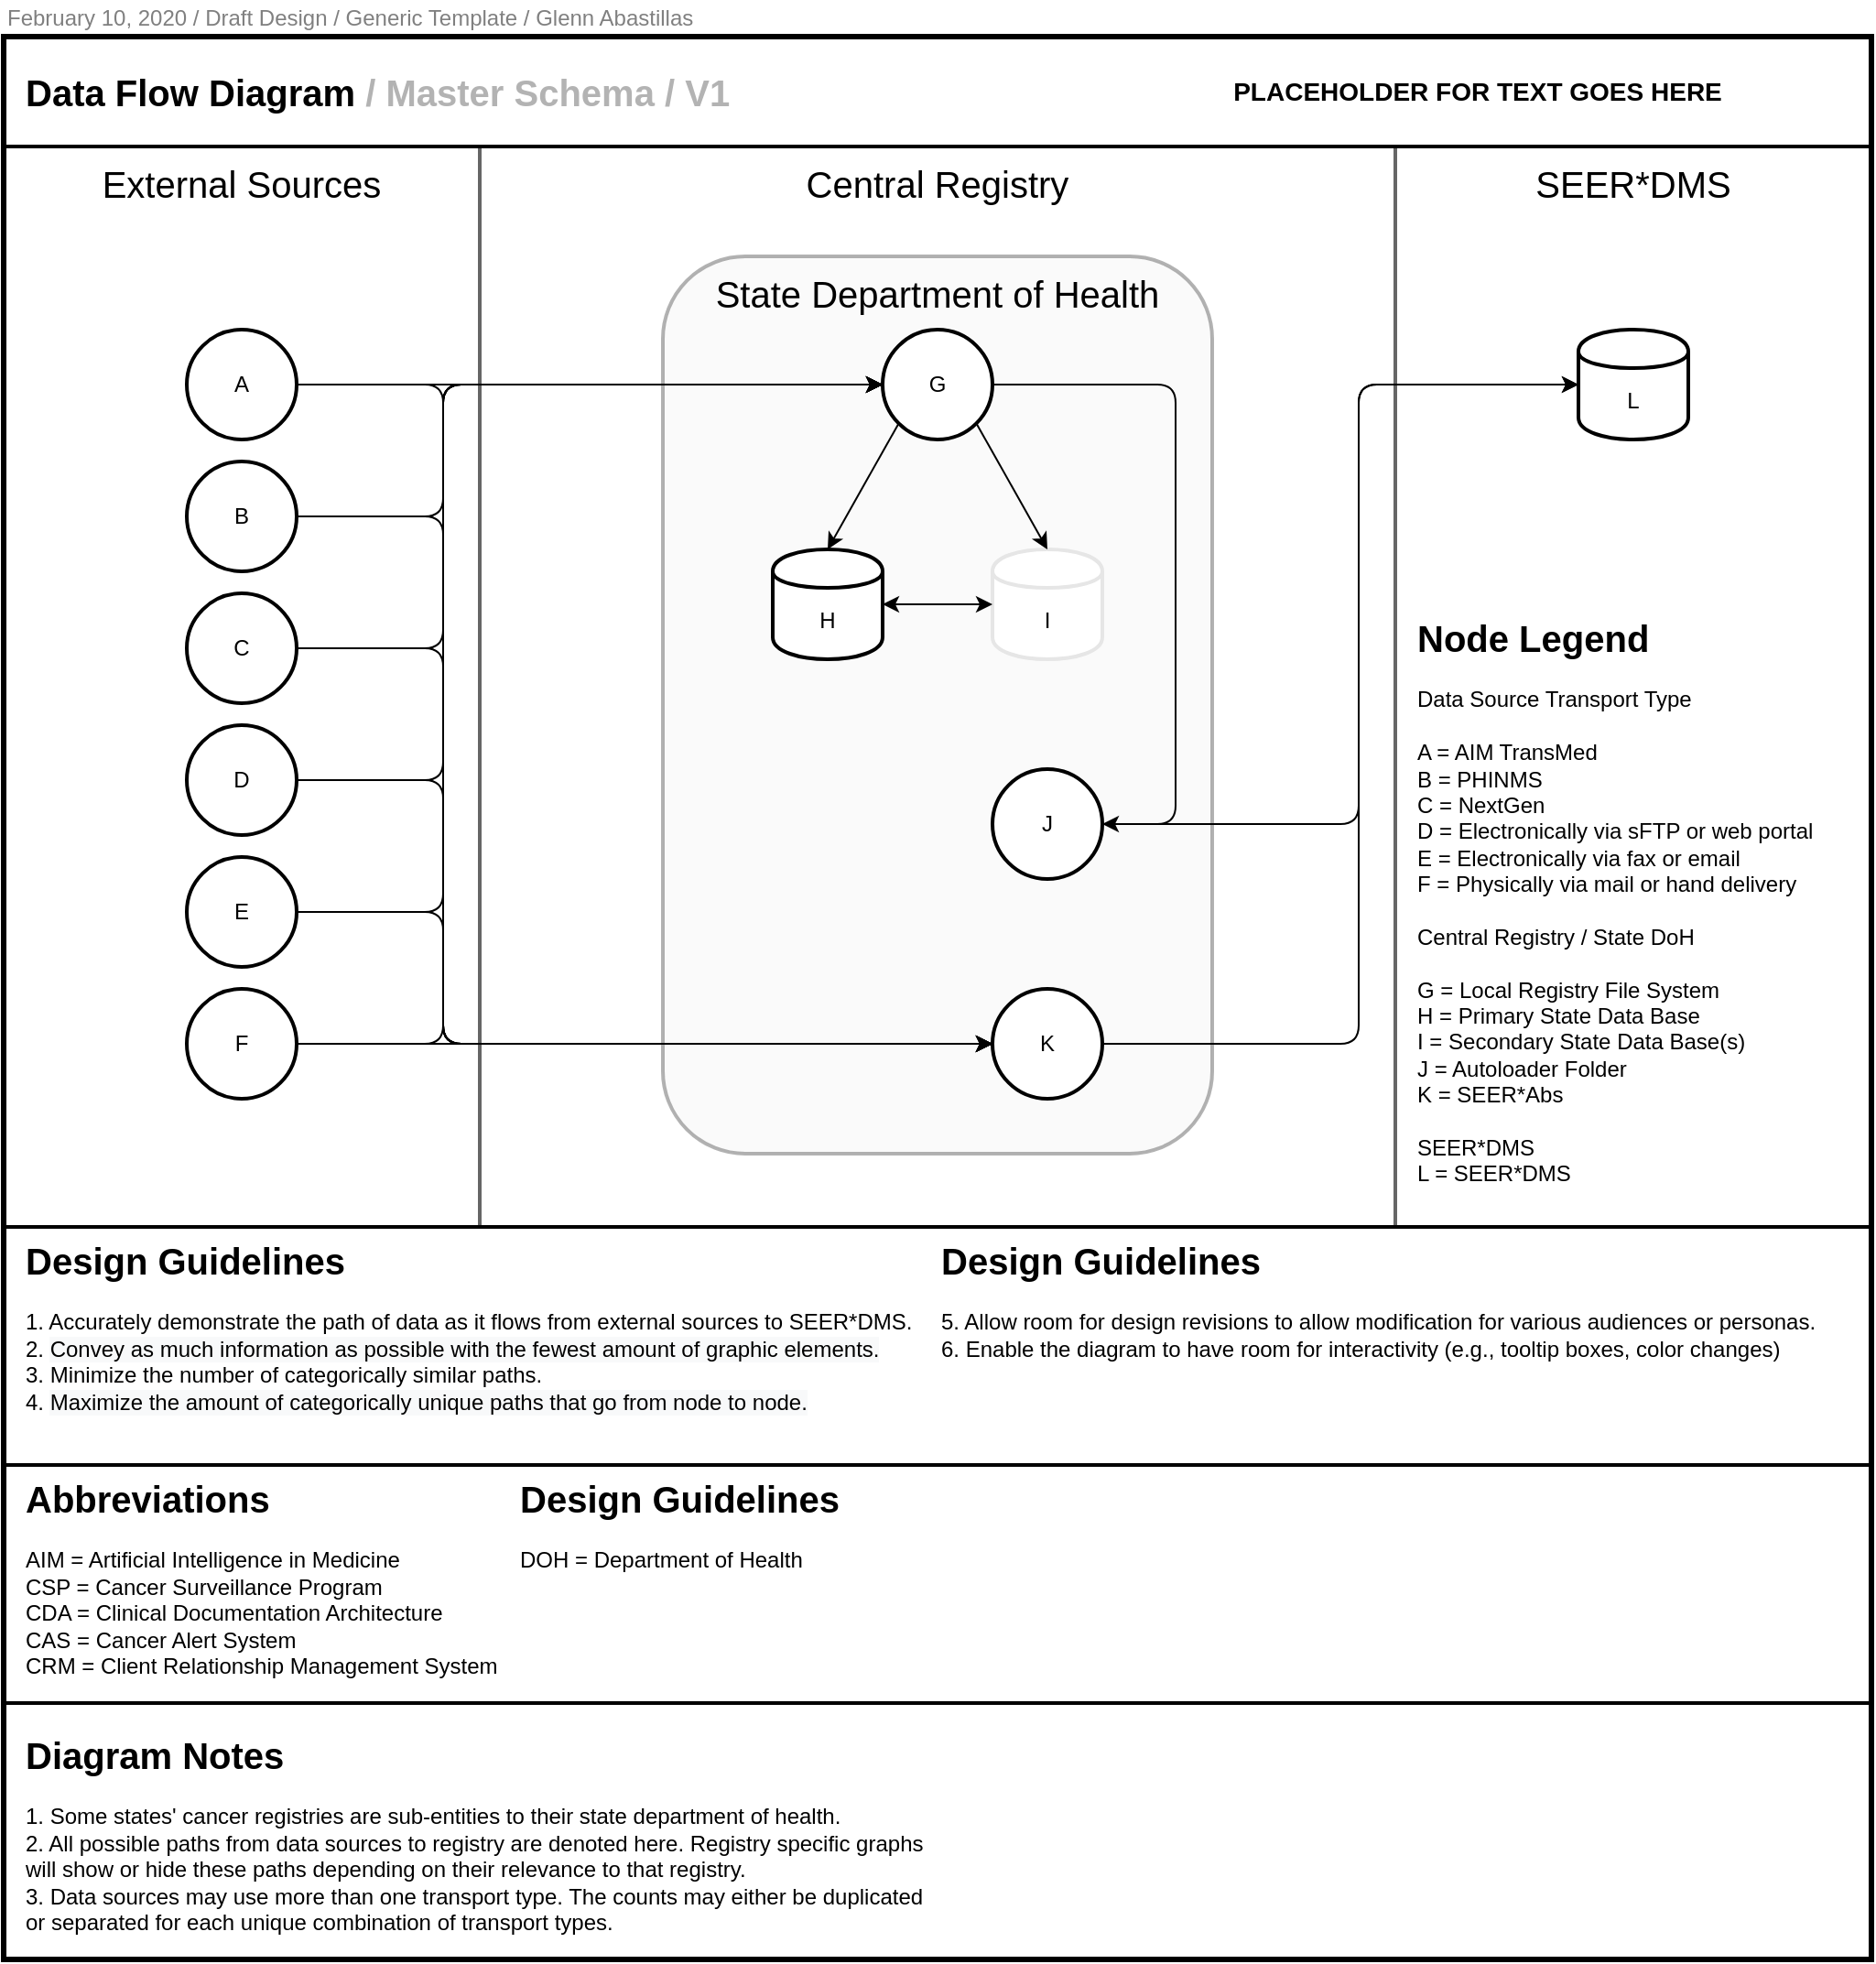 <mxfile type="github" version="12.6.7">
  <diagram id="4_loe-rSwXjhO66IxARF" name="master_schema">
    <mxGraphModel grid="1" dx="1422" dy="792" gridSize="10" guides="1" tooltips="1" connect="1" arrows="1" fold="1" page="1" pageScale="1" pageWidth="1100" pageHeight="850" math="0" shadow="0">
      <root>
        <mxCell id="0"/>
        <mxCell id="2Q-l-OiIUTWmhhpuc4lq-6" value="Regions" parent="0" style=""/>
        <mxCell id="2Q-l-OiIUTWmhhpuc4lq-7" value="" parent="2Q-l-OiIUTWmhhpuc4lq-6" style="rounded=0;whiteSpace=wrap;html=1;strokeWidth=2;fillColor=none;fontSize=14;align=left;strokeColor=#666666;fontColor=#333333;" vertex="1">
          <mxGeometry as="geometry" x="40" y="100" width="260" height="590"/>
        </mxCell>
        <mxCell id="2Q-l-OiIUTWmhhpuc4lq-8" value="" parent="2Q-l-OiIUTWmhhpuc4lq-6" style="rounded=0;whiteSpace=wrap;html=1;strokeWidth=2;fillColor=none;fontSize=14;align=left;strokeColor=#666666;fontColor=#333333;" vertex="1">
          <mxGeometry as="geometry" x="300" y="100" width="500" height="590"/>
        </mxCell>
        <mxCell id="2Q-l-OiIUTWmhhpuc4lq-9" value="" parent="2Q-l-OiIUTWmhhpuc4lq-6" style="rounded=0;whiteSpace=wrap;html=1;strokeWidth=2;fillColor=none;fontSize=14;align=left;strokeColor=#666666;fontColor=#333333;" vertex="1">
          <mxGeometry as="geometry" x="800" y="100" width="260" height="590"/>
        </mxCell>
        <mxCell id="2Q-l-OiIUTWmhhpuc4lq-22" value="" parent="2Q-l-OiIUTWmhhpuc4lq-6" style="rounded=1;whiteSpace=wrap;html=1;strokeWidth=2;fillColor=#f5f5f5;fontSize=14;align=left;strokeColor=#666666;fontColor=#333333;opacity=50;" vertex="1">
          <mxGeometry as="geometry" x="400" y="160" width="300" height="490"/>
        </mxCell>
        <mxCell id="1" value="Frame" parent="0" style=""/>
        <mxCell id="2Q-l-OiIUTWmhhpuc4lq-21" value="" parent="1" style="rounded=0;whiteSpace=wrap;html=1;strokeWidth=2;fillColor=none;" vertex="1">
          <mxGeometry as="geometry" x="40" y="820" width="1020" height="130"/>
        </mxCell>
        <mxCell id="EVoNSvgZZDJ8XkAlmknF-9" value="" parent="1" style="rounded=0;whiteSpace=wrap;html=1;strokeWidth=3;fillColor=none;" vertex="1">
          <mxGeometry as="geometry" x="40" y="40" width="1020" height="1050"/>
        </mxCell>
        <mxCell id="EVoNSvgZZDJ8XkAlmknF-19" value="" parent="1" style="rounded=0;whiteSpace=wrap;html=1;strokeWidth=2;fillColor=none;" vertex="1">
          <mxGeometry as="geometry" x="40" y="40" width="1020" height="60"/>
        </mxCell>
        <mxCell id="EVoNSvgZZDJ8XkAlmknF-20" value="&lt;div align=&quot;left&quot; style=&quot;font-size: 20px&quot;&gt;Data Flow Diagram &lt;font color=&quot;#b3b3b3&quot;&gt;/ Master Schema / V1&lt;/font&gt;&lt;/div&gt;" parent="1" style="rounded=0;whiteSpace=wrap;html=1;strokeWidth=4;fillColor=none;align=left;fontSize=20;fontStyle=1;strokeColor=none;" vertex="1">
          <mxGeometry as="geometry" x="50" y="50" width="510" height="40"/>
        </mxCell>
        <mxCell id="EVoNSvgZZDJ8XkAlmknF-21" value="&lt;div align=&quot;center&quot; style=&quot;font-size: 14px&quot;&gt;PLACEHOLDER FOR TEXT GOES HERE&lt;/div&gt;" parent="1" style="rounded=0;whiteSpace=wrap;html=1;strokeWidth=4;fillColor=none;align=center;fontSize=20;fontStyle=1;strokeColor=none;" vertex="1">
          <mxGeometry as="geometry" x="650" y="50" width="390" height="40"/>
        </mxCell>
        <mxCell id="EVoNSvgZZDJ8XkAlmknF-33" value="" parent="1" style="rounded=0;whiteSpace=wrap;html=1;strokeWidth=2;fillColor=none;" vertex="1">
          <mxGeometry as="geometry" x="40" y="690" width="1020" height="130"/>
        </mxCell>
        <mxCell id="2Q-l-OiIUTWmhhpuc4lq-1" value="&lt;div align=&quot;left&quot; style=&quot;font-size: 20px&quot;&gt;&lt;font style=&quot;font-size: 20px&quot;&gt;&lt;b&gt;Design Guidelines&lt;/b&gt;&lt;/font&gt;&lt;/div&gt;&lt;div align=&quot;left&quot; style=&quot;font-size: 12px&quot;&gt;&lt;font style=&quot;font-size: 12px&quot;&gt;&lt;span style=&quot;font-size: 12px&quot;&gt;&lt;br&gt;&lt;/span&gt;&lt;/font&gt;&lt;/div&gt;&lt;div align=&quot;left&quot; style=&quot;font-size: 12px&quot;&gt;&lt;font style=&quot;font-size: 12px&quot;&gt;&lt;span style=&quot;font-size: 12px&quot;&gt;1. Accurately demonstrate the path of data as it flows from external sources to SEER*DMS.&lt;/span&gt;&lt;/font&gt;&lt;/div&gt;&lt;div align=&quot;left&quot; style=&quot;font-size: 12px&quot;&gt;&lt;font style=&quot;font-size: 12px&quot;&gt;&lt;span style=&quot;font-size: 12px&quot;&gt;2. &lt;span style=&quot;display: inline ; float: none ; background-color: rgb(248 , 249 , 250) ; color: rgb(0 , 0 , 0) ; font-family: &amp;#34;helvetica&amp;#34; ; font-size: 12px ; font-style: normal ; font-variant: normal ; font-weight: 400 ; letter-spacing: normal ; text-align: left ; text-decoration: none ; text-indent: 0px ; text-transform: none ; white-space: normal ; word-spacing: 0px&quot;&gt;Convey as much information as possible with the fewest amount of graphic elements.&lt;/span&gt;&lt;/span&gt;&lt;/font&gt;&lt;/div&gt;&lt;div align=&quot;left&quot; style=&quot;font-size: 12px&quot;&gt;&lt;font style=&quot;font-size: 12px&quot;&gt;&lt;span style=&quot;font-size: 12px&quot;&gt;3. Minimize the number of categorically similar paths.&lt;/span&gt;&lt;/font&gt;&lt;/div&gt;&lt;div align=&quot;left&quot; style=&quot;font-size: 12px&quot;&gt;&lt;font style=&quot;font-size: 12px&quot;&gt;&lt;span style=&quot;font-size: 12px&quot;&gt;4.&amp;nbsp;&lt;span style=&quot;background-color: rgb(248 , 249 , 250) ; color: rgb(0 , 0 , 0) ; display: inline ; float: none ; font-family: &amp;#34;helvetica&amp;#34; ; font-size: 12px ; font-style: normal ; font-variant: normal ; font-weight: 400 ; letter-spacing: normal ; text-align: left ; text-decoration: none ; text-indent: 0px ; text-transform: none ; white-space: normal ; word-spacing: 0px&quot;&gt;&lt;/span&gt;&lt;span style=&quot;display: inline ; float: none ; background-color: rgb(248 , 249 , 250) ; color: rgb(0 , 0 , 0) ; font-family: &amp;#34;helvetica&amp;#34; ; font-size: 12px ; font-style: normal ; font-variant: normal ; font-weight: 400 ; letter-spacing: normal ; text-align: left ; text-decoration: none ; text-indent: 0px ; text-transform: none ; white-space: normal ; word-spacing: 0px&quot;&gt;Maximize the amount of categorically unique paths that go from node to node.&lt;/span&gt;&lt;/span&gt;&lt;/font&gt;&lt;/div&gt;&lt;div align=&quot;left&quot; style=&quot;font-size: 12px&quot;&gt;&lt;span style=&quot;font-size: 12px&quot;&gt;&lt;/span&gt;&lt;font style=&quot;font-size: 12px&quot;&gt;&lt;/font&gt;&lt;/div&gt;" parent="1" style="rounded=0;whiteSpace=wrap;html=1;strokeWidth=4;fillColor=none;align=left;fontSize=12;fontStyle=0;strokeColor=none;verticalAlign=top;" vertex="1">
          <mxGeometry as="geometry" x="50" y="690" width="500" height="130"/>
        </mxCell>
        <mxCell id="2Q-l-OiIUTWmhhpuc4lq-10" value="External Sources" parent="1" style="rounded=0;whiteSpace=wrap;html=1;strokeWidth=4;fillColor=none;align=center;fontSize=20;fontStyle=0;strokeColor=none;" vertex="1">
          <mxGeometry as="geometry" x="40" y="100" width="260" height="40"/>
        </mxCell>
        <mxCell id="2Q-l-OiIUTWmhhpuc4lq-11" value="Central Registry" parent="1" style="rounded=0;whiteSpace=wrap;html=1;strokeWidth=4;fillColor=none;align=center;fontSize=20;fontStyle=0;strokeColor=none;" vertex="1">
          <mxGeometry as="geometry" x="300" y="100" width="500" height="40"/>
        </mxCell>
        <mxCell id="2Q-l-OiIUTWmhhpuc4lq-12" value="SEER*DMS" parent="1" style="rounded=0;whiteSpace=wrap;html=1;strokeWidth=4;fillColor=none;align=center;fontSize=20;fontStyle=0;strokeColor=none;" vertex="1">
          <mxGeometry as="geometry" x="800" y="100" width="260" height="40"/>
        </mxCell>
        <mxCell id="2Q-l-OiIUTWmhhpuc4lq-13" value="&lt;div style=&quot;font-size: 12px&quot;&gt;&lt;font color=&quot;#808080&quot;&gt;February 10, 2020 / Draft Design / Generic Template / Glenn Abastillas&lt;/font&gt;&lt;/div&gt;" parent="1" style="rounded=0;whiteSpace=wrap;html=1;strokeWidth=4;fillColor=none;align=left;fontSize=12;fontStyle=0;strokeColor=none;" vertex="1">
          <mxGeometry as="geometry" x="40" y="20" width="390" height="20"/>
        </mxCell>
        <mxCell id="2Q-l-OiIUTWmhhpuc4lq-14" value="&lt;div align=&quot;left&quot; style=&quot;font-size: 20px&quot;&gt;&lt;font color=&quot;transparent&quot; style=&quot;font-size: 20px&quot;&gt;&lt;b&gt;Design Guidelines&lt;/b&gt;&lt;/font&gt;&lt;/div&gt;&lt;div align=&quot;left&quot; style=&quot;font-size: 12px&quot;&gt;&lt;font style=&quot;font-size: 12px&quot;&gt;&lt;span style=&quot;font-size: 12px&quot;&gt;&lt;font color=&quot;transparent&quot;&gt;&lt;/font&gt;&lt;br&gt;&lt;/span&gt;&lt;/font&gt;&lt;/div&gt;&lt;div align=&quot;left&quot; style=&quot;font-size: 12px&quot;&gt;&lt;font style=&quot;font-size: 12px&quot;&gt;&lt;span style=&quot;font-size: 12px&quot;&gt;5. Allow room for design revisions to allow modification for various audiences or personas.&lt;/span&gt;&lt;/font&gt;&lt;/div&gt;&lt;div align=&quot;left&quot; style=&quot;font-size: 12px&quot;&gt;&lt;font style=&quot;font-size: 12px&quot;&gt;&lt;span style=&quot;font-size: 12px&quot;&gt;6. Enable the diagram to have room for interactivity (e.g., tooltip boxes, color changes)&lt;/span&gt;&lt;/font&gt;&lt;br&gt;&lt;/div&gt;&lt;div align=&quot;left&quot; style=&quot;font-size: 12px&quot;&gt;&lt;/div&gt;&lt;div align=&quot;left&quot; style=&quot;font-size: 12px&quot;&gt;&lt;span style=&quot;font-size: 12px&quot;&gt;&lt;/span&gt;&lt;font style=&quot;font-size: 12px&quot;&gt;&lt;/font&gt;&lt;/div&gt;" parent="1" style="rounded=0;whiteSpace=wrap;html=1;strokeWidth=4;fillColor=none;align=left;fontSize=12;fontStyle=0;strokeColor=none;verticalAlign=top;" vertex="1">
          <mxGeometry as="geometry" x="550" y="690" width="500" height="130"/>
        </mxCell>
        <mxCell id="2Q-l-OiIUTWmhhpuc4lq-15" value="&lt;div align=&quot;left&quot; style=&quot;font-size: 20px&quot;&gt;&lt;b&gt;Node Legend&lt;/b&gt;&lt;/div&gt;&lt;div align=&quot;left&quot; style=&quot;font-size: 12px&quot;&gt;&lt;font style=&quot;font-size: 12px&quot;&gt;&lt;span style=&quot;font-size: 12px&quot;&gt;&lt;font color=&quot;transparent&quot;&gt;&lt;/font&gt;&lt;font color=&quot;#000000&quot;&gt;&lt;/font&gt;&lt;b&gt;&lt;/b&gt;&lt;b&gt;&lt;/b&gt;&lt;br&gt;&lt;/span&gt;&lt;/font&gt;&lt;/div&gt;&lt;div align=&quot;left&quot; style=&quot;font-size: 12px&quot;&gt;&lt;font style=&quot;font-size: 12px&quot;&gt;&lt;span style=&quot;font-size: 12px&quot;&gt;Data Source Transport Type&lt;/span&gt;&lt;/font&gt;&lt;/div&gt;&lt;div align=&quot;left&quot; style=&quot;font-size: 12px&quot;&gt;&lt;font style=&quot;font-size: 12px&quot;&gt;&lt;span style=&quot;font-size: 12px&quot;&gt;&lt;br&gt;&lt;/span&gt;&lt;/font&gt;&lt;/div&gt;&lt;div align=&quot;left&quot; style=&quot;font-size: 12px&quot;&gt;&lt;font style=&quot;font-size: 12px&quot;&gt;&lt;span style=&quot;font-size: 12px&quot;&gt;A = AIM TransMed&lt;/span&gt;&lt;/font&gt;&lt;/div&gt;&lt;div align=&quot;left&quot; style=&quot;font-size: 12px&quot;&gt;&lt;font style=&quot;font-size: 12px&quot;&gt;&lt;span style=&quot;font-size: 12px&quot;&gt;B = PHINMS&lt;/span&gt;&lt;/font&gt;&lt;/div&gt;&lt;div align=&quot;left&quot; style=&quot;font-size: 12px&quot;&gt;&lt;font style=&quot;font-size: 12px&quot;&gt;&lt;span style=&quot;font-size: 12px&quot;&gt;C = NextGen&lt;/span&gt;&lt;/font&gt;&lt;/div&gt;&lt;div align=&quot;left&quot; style=&quot;font-size: 12px&quot;&gt;&lt;font style=&quot;font-size: 12px&quot;&gt;&lt;span style=&quot;font-size: 12px&quot;&gt;D = Electronically via sFTP or web portal&lt;/span&gt;&lt;/font&gt;&lt;/div&gt;&lt;div align=&quot;left&quot; style=&quot;font-size: 12px&quot;&gt;&lt;font style=&quot;font-size: 12px&quot;&gt;&lt;span style=&quot;font-size: 12px&quot;&gt;E = Electronically via fax or email&lt;/span&gt;&lt;/font&gt;&lt;/div&gt;&lt;div align=&quot;left&quot; style=&quot;font-size: 12px&quot;&gt;&lt;font style=&quot;font-size: 12px&quot;&gt;&lt;span style=&quot;font-size: 12px&quot;&gt;F = Physically via mail or hand delivery&lt;/span&gt;&lt;/font&gt;&lt;/div&gt;&lt;div align=&quot;left&quot; style=&quot;font-size: 12px&quot;&gt;&lt;br&gt;&lt;/div&gt;&lt;div align=&quot;left&quot; style=&quot;font-size: 12px&quot;&gt;Central Registry / State DoH&lt;/div&gt;&lt;div align=&quot;left&quot; style=&quot;font-size: 12px&quot;&gt;&lt;br&gt;&lt;/div&gt;&lt;div align=&quot;left&quot; style=&quot;font-size: 12px&quot;&gt;G = Local Registry File System&lt;/div&gt;&lt;div align=&quot;left&quot; style=&quot;font-size: 12px&quot;&gt;H = Primary State Data Base&lt;/div&gt;&lt;div align=&quot;left&quot; style=&quot;font-size: 12px&quot;&gt;I = Secondary State Data Base(s)&lt;/div&gt;&lt;div align=&quot;left&quot; style=&quot;font-size: 12px&quot;&gt;J = Autoloader Folder&lt;/div&gt;&lt;div align=&quot;left&quot; style=&quot;font-size: 12px&quot;&gt;K = SEER*Abs&lt;/div&gt;&lt;div align=&quot;left&quot; style=&quot;font-size: 12px&quot;&gt;&lt;br&gt;&lt;/div&gt;&lt;div align=&quot;left&quot; style=&quot;font-size: 12px&quot;&gt;SEER*DMS&lt;/div&gt;&lt;div align=&quot;left&quot; style=&quot;font-size: 12px&quot;&gt;L = SEER*DMS&lt;/div&gt;" parent="1" style="rounded=0;whiteSpace=wrap;html=1;strokeWidth=4;fillColor=none;align=left;fontSize=12;fontStyle=0;strokeColor=none;verticalAlign=top;" vertex="1">
          <mxGeometry as="geometry" x="810" y="350" width="240" height="330"/>
        </mxCell>
        <mxCell id="2Q-l-OiIUTWmhhpuc4lq-17" value="&lt;div align=&quot;left&quot; style=&quot;font-size: 20px&quot;&gt;&lt;font style=&quot;font-size: 20px&quot;&gt;&lt;b&gt;Abbreviations&lt;/b&gt;&lt;/font&gt;&lt;/div&gt;&lt;div align=&quot;left&quot; style=&quot;font-size: 12px&quot;&gt;&lt;font style=&quot;font-size: 12px&quot;&gt;&lt;span style=&quot;font-size: 12px&quot;&gt;&lt;br&gt;&lt;/span&gt;&lt;/font&gt;&lt;/div&gt;&lt;div align=&quot;left&quot; style=&quot;font-size: 12px&quot;&gt;&lt;font style=&quot;font-size: 12px&quot;&gt;&lt;span style=&quot;font-size: 12px&quot;&gt;AIM = Artificial Intelligence in Medicine&lt;/span&gt;&lt;/font&gt;&lt;/div&gt;&lt;div align=&quot;left&quot; style=&quot;font-size: 12px&quot;&gt;&lt;font style=&quot;font-size: 12px&quot;&gt;&lt;span style=&quot;font-size: 12px&quot;&gt;CSP = Cancer Surveillance Program&lt;/span&gt;&lt;/font&gt;&lt;/div&gt;&lt;div align=&quot;left&quot; style=&quot;font-size: 12px&quot;&gt;&lt;font style=&quot;font-size: 12px&quot;&gt;&lt;span style=&quot;font-size: 12px&quot;&gt;CDA = Clinical Documentation Architecture&lt;/span&gt;&lt;/font&gt;&lt;/div&gt;&lt;div align=&quot;left&quot; style=&quot;font-size: 12px&quot;&gt;&lt;font style=&quot;font-size: 12px&quot;&gt;&lt;span style=&quot;font-size: 12px&quot;&gt;CAS = Cancer Alert System&lt;/span&gt;&lt;/font&gt;&lt;/div&gt;&lt;div align=&quot;left&quot; style=&quot;font-size: 12px&quot;&gt;&lt;font style=&quot;font-size: 12px&quot;&gt;&lt;span style=&quot;font-size: 12px&quot;&gt;CRM = Client Relationship Management System&lt;/span&gt;&lt;/font&gt;&lt;/div&gt;&lt;div align=&quot;left&quot; style=&quot;font-size: 12px&quot;&gt;&lt;font style=&quot;font-size: 12px&quot;&gt;&lt;span style=&quot;font-size: 12px&quot;&gt;&lt;br&gt;&lt;/span&gt;&lt;/font&gt;&lt;/div&gt;" parent="1" style="rounded=0;whiteSpace=wrap;html=1;strokeWidth=4;fillColor=none;align=left;fontSize=12;fontStyle=0;strokeColor=none;verticalAlign=top;" vertex="1">
          <mxGeometry as="geometry" x="50" y="820" width="270" height="130"/>
        </mxCell>
        <mxCell id="2Q-l-OiIUTWmhhpuc4lq-18" value="&lt;div align=&quot;left&quot; style=&quot;font-size: 20px&quot;&gt;&lt;font color=&quot;transparent&quot; style=&quot;font-size: 20px&quot;&gt;&lt;b&gt;Design Guidelines&lt;/b&gt;&lt;/font&gt;&lt;/div&gt;&lt;div align=&quot;left&quot; style=&quot;font-size: 12px&quot;&gt;&lt;font style=&quot;font-size: 12px&quot;&gt;&lt;span style=&quot;font-size: 12px&quot;&gt;&lt;font color=&quot;transparent&quot;&gt;&lt;/font&gt;&lt;br&gt;&lt;/span&gt;&lt;/font&gt;&lt;/div&gt;&lt;div align=&quot;left&quot; style=&quot;font-size: 12px&quot;&gt;&lt;font style=&quot;font-size: 12px&quot;&gt;&lt;span style=&quot;font-size: 12px&quot;&gt;DOH = Department of Health&lt;/span&gt;&lt;/font&gt;&lt;/div&gt;&lt;div align=&quot;left&quot; style=&quot;font-size: 12px&quot;&gt;&lt;br&gt;&lt;/div&gt;&lt;div align=&quot;left&quot; style=&quot;font-size: 12px&quot;&gt;&lt;/div&gt;&lt;div align=&quot;left&quot; style=&quot;font-size: 12px&quot;&gt;&lt;span style=&quot;font-size: 12px&quot;&gt;&lt;/span&gt;&lt;font style=&quot;font-size: 12px&quot;&gt;&lt;/font&gt;&lt;/div&gt;" parent="1" style="rounded=0;whiteSpace=wrap;html=1;strokeWidth=4;fillColor=none;align=left;fontSize=12;fontStyle=0;strokeColor=none;verticalAlign=top;" vertex="1">
          <mxGeometry as="geometry" x="320" y="820" width="320" height="130"/>
        </mxCell>
        <mxCell id="2Q-l-OiIUTWmhhpuc4lq-23" value="State Department of Health" parent="1" style="rounded=0;whiteSpace=wrap;html=1;strokeWidth=4;fillColor=none;align=center;fontSize=20;fontStyle=0;strokeColor=none;" vertex="1">
          <mxGeometry as="geometry" x="300" y="160" width="500" height="40"/>
        </mxCell>
        <mxCell id="2Q-l-OiIUTWmhhpuc4lq-24" value="&lt;div align=&quot;left&quot; style=&quot;font-size: 20px&quot;&gt;&lt;font style=&quot;font-size: 20px&quot;&gt;&lt;b&gt;Diagram Notes&lt;/b&gt;&lt;/font&gt;&lt;/div&gt;&lt;div align=&quot;left&quot; style=&quot;font-size: 12px&quot;&gt;&lt;br&gt;&lt;/div&gt;&lt;div align=&quot;left&quot; style=&quot;font-size: 12px&quot;&gt;1. Some states&#39; cancer registries are sub-entities to their state department of health.&lt;/div&gt;&lt;div align=&quot;left&quot; style=&quot;font-size: 12px&quot;&gt;2. All possible paths from data sources to registry are denoted here. Registry specific graphs will show or hide these paths depending on their relevance to that registry.&lt;/div&gt;&lt;div align=&quot;left&quot; style=&quot;font-size: 12px&quot;&gt;3. Data sources may use more than one transport type. The counts may either be duplicated or separated for each unique combination of transport types.&lt;/div&gt;" parent="1" style="rounded=0;whiteSpace=wrap;html=1;strokeWidth=4;fillColor=none;align=left;fontSize=12;fontStyle=0;strokeColor=none;verticalAlign=top;" vertex="1">
          <mxGeometry as="geometry" x="50" y="960" width="500" height="130"/>
        </mxCell>
        <mxCell id="EVoNSvgZZDJ8XkAlmknF-10" value="Nodes" parent="0" style=""/>
        <mxCell id="EVoNSvgZZDJ8XkAlmknF-11" value="A" parent="EVoNSvgZZDJ8XkAlmknF-10" style="ellipse;whiteSpace=wrap;html=1;strokeWidth=2;flipV=1;" vertex="1">
          <mxGeometry as="geometry" x="140" y="200" width="60" height="60"/>
        </mxCell>
        <mxCell id="EVoNSvgZZDJ8XkAlmknF-12" value="G" parent="EVoNSvgZZDJ8XkAlmknF-10" style="ellipse;whiteSpace=wrap;html=1;strokeWidth=2;" vertex="1">
          <mxGeometry as="geometry" x="520" y="200" width="60" height="60"/>
        </mxCell>
        <mxCell id="EVoNSvgZZDJ8XkAlmknF-14" value="K" parent="EVoNSvgZZDJ8XkAlmknF-10" style="ellipse;whiteSpace=wrap;html=1;strokeWidth=2;" vertex="1">
          <mxGeometry as="geometry" x="580" y="560" width="60" height="60"/>
        </mxCell>
        <mxCell id="EVoNSvgZZDJ8XkAlmknF-16" value="J" parent="EVoNSvgZZDJ8XkAlmknF-10" style="ellipse;whiteSpace=wrap;html=1;strokeWidth=2;" vertex="1">
          <mxGeometry as="geometry" x="580" y="440" width="60" height="60"/>
        </mxCell>
        <mxCell id="EVoNSvgZZDJ8XkAlmknF-22" value="B" parent="EVoNSvgZZDJ8XkAlmknF-10" style="ellipse;whiteSpace=wrap;html=1;strokeWidth=2;flipV=1;" vertex="1">
          <mxGeometry as="geometry" x="140" y="272" width="60" height="60"/>
        </mxCell>
        <mxCell id="EVoNSvgZZDJ8XkAlmknF-23" value="C" parent="EVoNSvgZZDJ8XkAlmknF-10" style="ellipse;whiteSpace=wrap;html=1;strokeWidth=2;flipV=1;" vertex="1">
          <mxGeometry as="geometry" x="140" y="344" width="60" height="60"/>
        </mxCell>
        <mxCell id="EVoNSvgZZDJ8XkAlmknF-24" value="D" parent="EVoNSvgZZDJ8XkAlmknF-10" style="ellipse;whiteSpace=wrap;html=1;strokeWidth=2;flipV=1;" vertex="1">
          <mxGeometry as="geometry" x="140" y="416" width="60" height="60"/>
        </mxCell>
        <mxCell id="EVoNSvgZZDJ8XkAlmknF-25" value="E" parent="EVoNSvgZZDJ8XkAlmknF-10" style="ellipse;whiteSpace=wrap;html=1;strokeWidth=2;flipV=1;" vertex="1">
          <mxGeometry as="geometry" x="140" y="488" width="60" height="60"/>
        </mxCell>
        <mxCell id="2Q-l-OiIUTWmhhpuc4lq-5" value="F" parent="EVoNSvgZZDJ8XkAlmknF-10" style="ellipse;whiteSpace=wrap;html=1;strokeWidth=2;flipV=1;" vertex="1">
          <mxGeometry as="geometry" x="140" y="560" width="60" height="60"/>
        </mxCell>
        <mxCell id="2Q-l-OiIUTWmhhpuc4lq-65" value="&lt;div align=&quot;center&quot;&gt;H&lt;/div&gt;" parent="EVoNSvgZZDJ8XkAlmknF-10" style="shape=cylinder;whiteSpace=wrap;html=1;boundedLbl=1;backgroundOutline=1;strokeWidth=2;fillColor=#ffffff;fontSize=12;align=center;" vertex="1">
          <mxGeometry as="geometry" x="460" y="320" width="60" height="60"/>
        </mxCell>
        <mxCell id="2Q-l-OiIUTWmhhpuc4lq-66" value="&lt;div align=&quot;center&quot;&gt;I&lt;/div&gt;" parent="EVoNSvgZZDJ8XkAlmknF-10" style="shape=cylinder;whiteSpace=wrap;html=1;boundedLbl=1;backgroundOutline=1;strokeWidth=2;fillColor=#FFFFFF;fontSize=12;align=center;strokeColor=#E6E6E6;" vertex="1">
          <mxGeometry as="geometry" x="580" y="320" width="60" height="60"/>
        </mxCell>
        <mxCell id="2Q-l-OiIUTWmhhpuc4lq-67" value="&lt;div align=&quot;center&quot;&gt;L&lt;/div&gt;" parent="EVoNSvgZZDJ8XkAlmknF-10" style="shape=cylinder;whiteSpace=wrap;html=1;boundedLbl=1;backgroundOutline=1;strokeWidth=2;fillColor=#ffffff;fontSize=12;align=center;" vertex="1">
          <mxGeometry as="geometry" x="900" y="200" width="60" height="60"/>
        </mxCell>
        <mxCell id="2Q-l-OiIUTWmhhpuc4lq-42" value="edges_to_registry" parent="0" style="locked=1;"/>
        <mxCell id="2Q-l-OiIUTWmhhpuc4lq-50" parent="2Q-l-OiIUTWmhhpuc4lq-42" style="edgeStyle=elbowEdgeStyle;orthogonalLoop=1;jettySize=auto;html=1;exitX=1;exitY=0.5;exitDx=0;exitDy=0;fontSize=12;rounded=1;" edge="1">
          <mxGeometry as="geometry" relative="1">
            <mxPoint as="sourcePoint" x="200" y="230"/>
            <mxPoint as="targetPoint" x="520" y="230"/>
          </mxGeometry>
        </mxCell>
        <mxCell id="2Q-l-OiIUTWmhhpuc4lq-51" parent="2Q-l-OiIUTWmhhpuc4lq-42" style="edgeStyle=elbowEdgeStyle;orthogonalLoop=1;jettySize=auto;html=1;exitX=1;exitY=0.5;exitDx=0;exitDy=0;fontSize=12;rounded=1;" edge="1">
          <mxGeometry as="geometry" relative="1">
            <mxPoint as="targetPoint" x="520" y="230"/>
            <mxPoint as="sourcePoint" x="200" y="302"/>
            <Array as="points">
              <mxPoint x="280" y="270"/>
            </Array>
          </mxGeometry>
        </mxCell>
        <mxCell id="2Q-l-OiIUTWmhhpuc4lq-52" parent="2Q-l-OiIUTWmhhpuc4lq-42" style="edgeStyle=elbowEdgeStyle;orthogonalLoop=1;jettySize=auto;html=1;exitX=1;exitY=0.5;exitDx=0;exitDy=0;entryX=0;entryY=0.5;entryDx=0;entryDy=0;fontSize=12;rounded=1;" edge="1">
          <mxGeometry as="geometry" relative="1">
            <mxPoint as="sourcePoint" x="200" y="374"/>
            <mxPoint as="targetPoint" x="520" y="230"/>
            <Array as="points">
              <mxPoint x="280" y="310"/>
            </Array>
          </mxGeometry>
        </mxCell>
        <mxCell id="2Q-l-OiIUTWmhhpuc4lq-53" parent="2Q-l-OiIUTWmhhpuc4lq-42" style="edgeStyle=elbowEdgeStyle;orthogonalLoop=1;jettySize=auto;html=1;exitX=1;exitY=0.5;exitDx=0;exitDy=0;fontSize=12;rounded=1;" edge="1">
          <mxGeometry as="geometry" relative="1">
            <mxPoint as="targetPoint" x="520" y="230"/>
            <mxPoint as="sourcePoint" x="200" y="446"/>
            <Array as="points">
              <mxPoint x="280" y="340"/>
            </Array>
          </mxGeometry>
        </mxCell>
        <mxCell id="2Q-l-OiIUTWmhhpuc4lq-54" parent="2Q-l-OiIUTWmhhpuc4lq-42" style="edgeStyle=elbowEdgeStyle;orthogonalLoop=1;jettySize=auto;html=1;exitX=1;exitY=0.5;exitDx=0;exitDy=0;fontSize=12;rounded=1;" edge="1">
          <mxGeometry as="geometry" relative="1">
            <mxPoint as="targetPoint" x="520" y="230"/>
            <mxPoint as="sourcePoint" x="200" y="518"/>
            <Array as="points">
              <mxPoint x="280" y="380"/>
            </Array>
          </mxGeometry>
        </mxCell>
        <mxCell id="2Q-l-OiIUTWmhhpuc4lq-55" parent="2Q-l-OiIUTWmhhpuc4lq-42" style="edgeStyle=elbowEdgeStyle;orthogonalLoop=1;jettySize=auto;html=1;exitX=1;exitY=0.5;exitDx=0;exitDy=0;fontSize=12;rounded=1;" edge="1">
          <mxGeometry as="geometry" relative="1">
            <mxPoint as="targetPoint" x="520" y="230"/>
            <mxPoint as="sourcePoint" x="200" y="590"/>
            <Array as="points">
              <mxPoint x="280" y="410"/>
            </Array>
          </mxGeometry>
        </mxCell>
        <mxCell id="2Q-l-OiIUTWmhhpuc4lq-43" value="edges_to_seerabs" parent="0" style="locked=1;"/>
        <mxCell id="2Q-l-OiIUTWmhhpuc4lq-44" parent="2Q-l-OiIUTWmhhpuc4lq-43" style="edgeStyle=elbowEdgeStyle;rounded=1;orthogonalLoop=1;jettySize=auto;html=1;exitX=1;exitY=0.5;exitDx=0;exitDy=0;entryX=0;entryY=0.5;entryDx=0;entryDy=0;startArrow=none;startFill=0;fontSize=12;shadow=0;jumpStyle=none;" edge="1">
          <mxGeometry as="geometry" relative="1">
            <mxPoint as="sourcePoint" x="200" y="230"/>
            <mxPoint as="targetPoint" x="580" y="590"/>
            <Array as="points">
              <mxPoint x="280" y="410"/>
            </Array>
          </mxGeometry>
        </mxCell>
        <mxCell id="2Q-l-OiIUTWmhhpuc4lq-45" parent="2Q-l-OiIUTWmhhpuc4lq-43" style="edgeStyle=elbowEdgeStyle;rounded=1;orthogonalLoop=1;jettySize=auto;html=1;exitX=1;exitY=0.5;exitDx=0;exitDy=0;startArrow=none;startFill=0;fontSize=12;shadow=0;jumpStyle=none;" edge="1">
          <mxGeometry as="geometry" relative="1">
            <mxPoint as="targetPoint" x="580" y="590"/>
            <mxPoint as="sourcePoint" x="200" y="302"/>
            <Array as="points">
              <mxPoint x="280" y="450"/>
            </Array>
          </mxGeometry>
        </mxCell>
        <mxCell id="2Q-l-OiIUTWmhhpuc4lq-46" parent="2Q-l-OiIUTWmhhpuc4lq-43" style="edgeStyle=elbowEdgeStyle;rounded=1;orthogonalLoop=1;jettySize=auto;html=1;exitX=1;exitY=0.5;exitDx=0;exitDy=0;startArrow=none;startFill=0;fontSize=12;shadow=0;jumpStyle=none;" edge="1">
          <mxGeometry as="geometry" relative="1">
            <mxPoint as="targetPoint" x="580" y="590"/>
            <mxPoint as="sourcePoint" x="200" y="374"/>
            <Array as="points">
              <mxPoint x="280" y="500"/>
            </Array>
          </mxGeometry>
        </mxCell>
        <mxCell id="2Q-l-OiIUTWmhhpuc4lq-47" parent="2Q-l-OiIUTWmhhpuc4lq-43" style="edgeStyle=elbowEdgeStyle;rounded=1;orthogonalLoop=1;jettySize=auto;html=1;exitX=1;exitY=0.5;exitDx=0;exitDy=0;startArrow=none;startFill=0;fontSize=12;shadow=0;jumpStyle=none;" edge="1">
          <mxGeometry as="geometry" relative="1">
            <mxPoint as="targetPoint" x="580" y="590"/>
            <mxPoint as="sourcePoint" x="200" y="446"/>
            <Array as="points">
              <mxPoint x="280" y="530"/>
            </Array>
          </mxGeometry>
        </mxCell>
        <mxCell id="2Q-l-OiIUTWmhhpuc4lq-48" parent="2Q-l-OiIUTWmhhpuc4lq-43" style="edgeStyle=elbowEdgeStyle;rounded=1;orthogonalLoop=1;jettySize=auto;html=1;exitX=1;exitY=0.5;exitDx=0;exitDy=0;startArrow=none;startFill=0;fontSize=12;shadow=0;jumpStyle=none;" edge="1">
          <mxGeometry as="geometry" relative="1">
            <mxPoint as="targetPoint" x="580" y="590"/>
            <mxPoint as="sourcePoint" x="200" y="518"/>
            <Array as="points">
              <mxPoint x="280" y="570"/>
            </Array>
          </mxGeometry>
        </mxCell>
        <mxCell id="2Q-l-OiIUTWmhhpuc4lq-49" parent="2Q-l-OiIUTWmhhpuc4lq-43" style="edgeStyle=elbowEdgeStyle;rounded=1;orthogonalLoop=1;jettySize=auto;html=1;exitX=1;exitY=0.5;exitDx=0;exitDy=0;startArrow=none;startFill=0;fontSize=12;shadow=0;jumpStyle=none;" edge="1">
          <mxGeometry as="geometry" relative="1">
            <mxPoint as="targetPoint" x="580" y="590"/>
            <mxPoint as="sourcePoint" x="200" y="590"/>
          </mxGeometry>
        </mxCell>
        <mxCell id="2Q-l-OiIUTWmhhpuc4lq-56" value="edges_in_registry" parent="0" style="locked=1;"/>
        <mxCell id="2Q-l-OiIUTWmhhpuc4lq-57" parent="2Q-l-OiIUTWmhhpuc4lq-56" style="rounded=0;orthogonalLoop=1;jettySize=auto;html=1;exitX=0;exitY=1;exitDx=0;exitDy=0;fontSize=12;entryX=0.5;entryY=0;entryDx=0;entryDy=0;" edge="1">
          <mxGeometry as="geometry" relative="1">
            <mxPoint as="sourcePoint" x="528.787" y="251.213"/>
            <mxPoint as="targetPoint" x="490" y="320"/>
          </mxGeometry>
        </mxCell>
        <mxCell id="2Q-l-OiIUTWmhhpuc4lq-58" parent="2Q-l-OiIUTWmhhpuc4lq-56" style="edgeStyle=none;rounded=0;orthogonalLoop=1;jettySize=auto;html=1;exitX=1;exitY=1;exitDx=0;exitDy=0;entryX=0.5;entryY=0;entryDx=0;entryDy=0;fontSize=12;" edge="1">
          <mxGeometry as="geometry" relative="1">
            <mxPoint as="sourcePoint" x="571.213" y="251.213"/>
            <mxPoint as="targetPoint" x="610" y="320"/>
          </mxGeometry>
        </mxCell>
        <mxCell id="2Q-l-OiIUTWmhhpuc4lq-59" parent="2Q-l-OiIUTWmhhpuc4lq-56" style="edgeStyle=none;rounded=0;orthogonalLoop=1;jettySize=auto;html=1;exitX=1;exitY=0.5;exitDx=0;exitDy=0;entryX=0;entryY=0.5;entryDx=0;entryDy=0;fontSize=12;startArrow=classic;startFill=1;" edge="1">
          <mxGeometry as="geometry" relative="1">
            <mxPoint as="sourcePoint" x="520" y="350"/>
            <mxPoint as="targetPoint" x="580" y="350"/>
          </mxGeometry>
        </mxCell>
        <mxCell id="2Q-l-OiIUTWmhhpuc4lq-63" parent="2Q-l-OiIUTWmhhpuc4lq-56" style="edgeStyle=elbowEdgeStyle;rounded=1;comic=0;jumpStyle=none;orthogonalLoop=1;jettySize=auto;elbow=vertical;html=1;exitX=1;exitY=0.5;exitDx=0;exitDy=0;shadow=0;startArrow=none;startFill=0;fontSize=12;entryX=1;entryY=0.5;entryDx=0;entryDy=0;" edge="1" source="EVoNSvgZZDJ8XkAlmknF-12" target="EVoNSvgZZDJ8XkAlmknF-16">
          <mxGeometry as="geometry" relative="1">
            <mxPoint as="targetPoint" x="610" y="440"/>
            <Array as="points">
              <mxPoint x="680" y="360"/>
              <mxPoint x="680" y="335"/>
            </Array>
          </mxGeometry>
        </mxCell>
        <mxCell id="2Q-l-OiIUTWmhhpuc4lq-60" value="edges_to_seerdms" parent="0" style="locked=1;"/>
        <mxCell id="2Q-l-OiIUTWmhhpuc4lq-61" parent="2Q-l-OiIUTWmhhpuc4lq-60" style="edgeStyle=elbowEdgeStyle;rounded=1;orthogonalLoop=1;jettySize=auto;html=1;exitX=1;exitY=0.5;exitDx=0;exitDy=0;entryX=0;entryY=0.5;entryDx=0;entryDy=0;startArrow=none;startFill=0;fontSize=12;" edge="1">
          <mxGeometry as="geometry" relative="1">
            <mxPoint as="sourcePoint" x="640" y="590"/>
            <mxPoint as="targetPoint" x="900" y="230"/>
            <Array as="points">
              <mxPoint x="780" y="410"/>
            </Array>
          </mxGeometry>
        </mxCell>
        <mxCell id="2Q-l-OiIUTWmhhpuc4lq-64" parent="2Q-l-OiIUTWmhhpuc4lq-60" style="edgeStyle=elbowEdgeStyle;rounded=1;orthogonalLoop=1;jettySize=auto;html=1;exitX=1;exitY=0.5;exitDx=0;exitDy=0;startArrow=none;startFill=0;fontSize=12;" edge="1">
          <mxGeometry as="geometry" relative="1">
            <mxPoint as="targetPoint" x="900" y="230"/>
            <mxPoint as="sourcePoint" x="640" y="470"/>
            <Array as="points">
              <mxPoint x="780" y="350"/>
            </Array>
          </mxGeometry>
        </mxCell>
      </root>
    </mxGraphModel>
  </diagram>
</mxfile>
